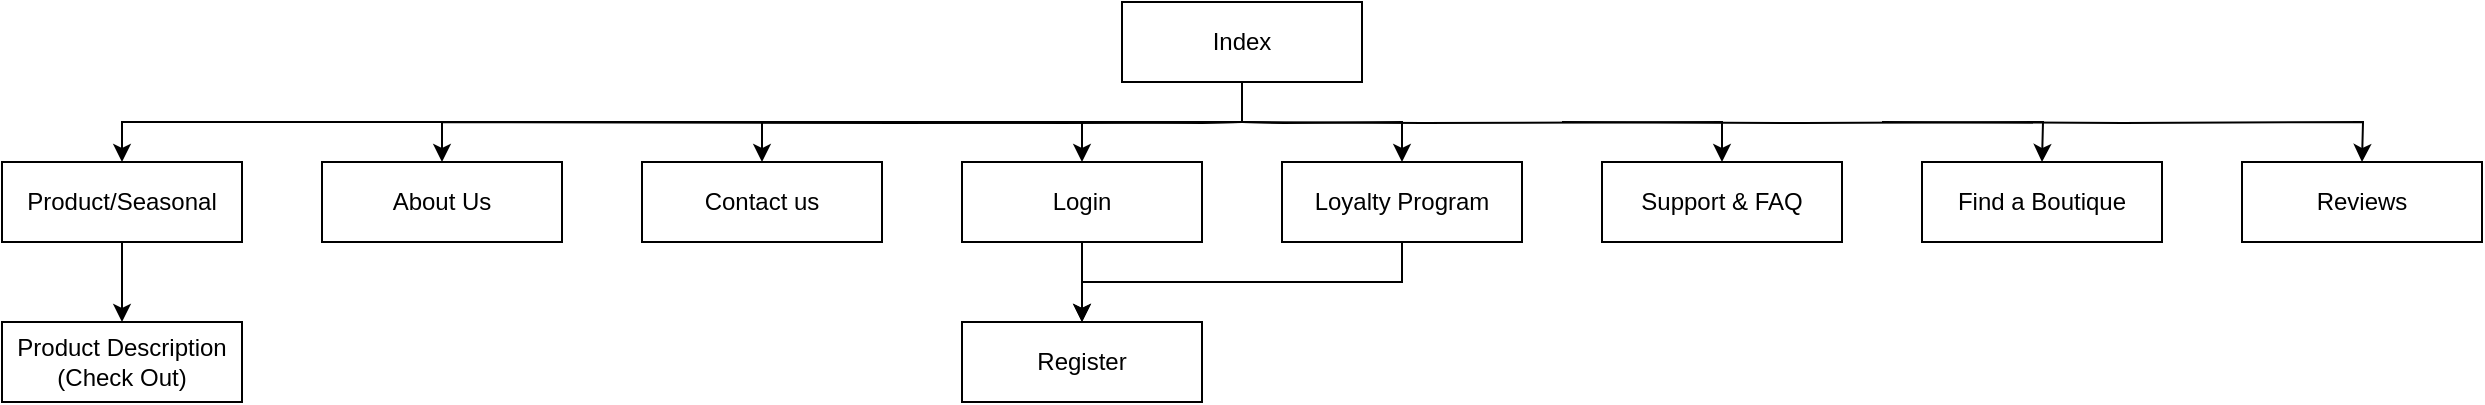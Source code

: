 <mxfile version="22.0.6" type="google">
  <diagram name="Page-1" id="pLtwLRYrvFPjzvpfTT_m">
    <mxGraphModel dx="1475" dy="801" grid="1" gridSize="10" guides="1" tooltips="1" connect="1" arrows="1" fold="1" page="1" pageScale="1" pageWidth="850" pageHeight="1100" math="0" shadow="0">
      <root>
        <mxCell id="0" />
        <mxCell id="1" parent="0" />
        <mxCell id="R9V7rgWe-Rdxag5rvE1M-1" value="Index" style="rounded=0;whiteSpace=wrap;html=1;" vertex="1" parent="1">
          <mxGeometry x="600" y="280" width="120" height="40" as="geometry" />
        </mxCell>
        <mxCell id="R9V7rgWe-Rdxag5rvE1M-4" value="About Us" style="rounded=0;whiteSpace=wrap;html=1;" vertex="1" parent="1">
          <mxGeometry x="200" y="360" width="120" height="40" as="geometry" />
        </mxCell>
        <mxCell id="R9V7rgWe-Rdxag5rvE1M-5" value="Contact us" style="rounded=0;whiteSpace=wrap;html=1;" vertex="1" parent="1">
          <mxGeometry x="360" y="360" width="120" height="40" as="geometry" />
        </mxCell>
        <mxCell id="R9V7rgWe-Rdxag5rvE1M-6" value="Login" style="rounded=0;whiteSpace=wrap;html=1;" vertex="1" parent="1">
          <mxGeometry x="520" y="360" width="120" height="40" as="geometry" />
        </mxCell>
        <mxCell id="R9V7rgWe-Rdxag5rvE1M-7" value="Register" style="rounded=0;whiteSpace=wrap;html=1;" vertex="1" parent="1">
          <mxGeometry x="520" y="440" width="120" height="40" as="geometry" />
        </mxCell>
        <mxCell id="R9V7rgWe-Rdxag5rvE1M-27" style="edgeStyle=orthogonalEdgeStyle;rounded=0;orthogonalLoop=1;jettySize=auto;html=1;entryX=0.5;entryY=0;entryDx=0;entryDy=0;" edge="1" parent="1" source="R9V7rgWe-Rdxag5rvE1M-8" target="R9V7rgWe-Rdxag5rvE1M-16">
          <mxGeometry relative="1" as="geometry" />
        </mxCell>
        <mxCell id="R9V7rgWe-Rdxag5rvE1M-8" value="Product/Seasonal" style="rounded=0;whiteSpace=wrap;html=1;" vertex="1" parent="1">
          <mxGeometry x="40" y="360" width="120" height="40" as="geometry" />
        </mxCell>
        <mxCell id="R9V7rgWe-Rdxag5rvE1M-10" value="" style="endArrow=classic;html=1;rounded=0;entryX=0.5;entryY=0;entryDx=0;entryDy=0;exitX=0.5;exitY=1;exitDx=0;exitDy=0;" edge="1" parent="1" source="R9V7rgWe-Rdxag5rvE1M-6" target="R9V7rgWe-Rdxag5rvE1M-7">
          <mxGeometry width="50" height="50" relative="1" as="geometry">
            <mxPoint x="410" y="290" as="sourcePoint" />
            <mxPoint x="460" y="240" as="targetPoint" />
          </mxGeometry>
        </mxCell>
        <mxCell id="R9V7rgWe-Rdxag5rvE1M-13" value="Support &amp;amp; FAQ" style="rounded=0;whiteSpace=wrap;html=1;" vertex="1" parent="1">
          <mxGeometry x="840" y="360" width="120" height="40" as="geometry" />
        </mxCell>
        <mxCell id="R9V7rgWe-Rdxag5rvE1M-14" value="Find a Boutique" style="rounded=0;whiteSpace=wrap;html=1;" vertex="1" parent="1">
          <mxGeometry x="1000" y="360" width="120" height="40" as="geometry" />
        </mxCell>
        <mxCell id="R9V7rgWe-Rdxag5rvE1M-15" value="Reviews" style="rounded=0;whiteSpace=wrap;html=1;" vertex="1" parent="1">
          <mxGeometry x="1160" y="360" width="120" height="40" as="geometry" />
        </mxCell>
        <mxCell id="R9V7rgWe-Rdxag5rvE1M-16" value="Product Description&lt;br&gt;(Check Out)" style="rounded=0;whiteSpace=wrap;html=1;" vertex="1" parent="1">
          <mxGeometry x="40" y="440" width="120" height="40" as="geometry" />
        </mxCell>
        <mxCell id="R9V7rgWe-Rdxag5rvE1M-29" style="edgeStyle=orthogonalEdgeStyle;rounded=0;orthogonalLoop=1;jettySize=auto;html=1;exitX=0.5;exitY=1;exitDx=0;exitDy=0;entryX=0.5;entryY=0;entryDx=0;entryDy=0;" edge="1" parent="1" source="R9V7rgWe-Rdxag5rvE1M-17" target="R9V7rgWe-Rdxag5rvE1M-7">
          <mxGeometry relative="1" as="geometry" />
        </mxCell>
        <mxCell id="R9V7rgWe-Rdxag5rvE1M-17" value="Loyalty Program" style="rounded=0;whiteSpace=wrap;html=1;" vertex="1" parent="1">
          <mxGeometry x="680" y="360" width="120" height="40" as="geometry" />
        </mxCell>
        <mxCell id="R9V7rgWe-Rdxag5rvE1M-19" style="edgeStyle=orthogonalEdgeStyle;rounded=0;orthogonalLoop=1;jettySize=auto;html=1;exitX=0.5;exitY=1;exitDx=0;exitDy=0;entryX=0.5;entryY=0;entryDx=0;entryDy=0;" edge="1" parent="1" source="R9V7rgWe-Rdxag5rvE1M-1" target="R9V7rgWe-Rdxag5rvE1M-8">
          <mxGeometry relative="1" as="geometry" />
        </mxCell>
        <mxCell id="R9V7rgWe-Rdxag5rvE1M-20" style="edgeStyle=orthogonalEdgeStyle;rounded=0;orthogonalLoop=1;jettySize=auto;html=1;exitX=0.5;exitY=1;exitDx=0;exitDy=0;" edge="1" parent="1" target="R9V7rgWe-Rdxag5rvE1M-4">
          <mxGeometry relative="1" as="geometry">
            <mxPoint x="660" y="340" as="sourcePoint" />
            <mxPoint x="100" y="380" as="targetPoint" />
          </mxGeometry>
        </mxCell>
        <mxCell id="R9V7rgWe-Rdxag5rvE1M-21" style="edgeStyle=orthogonalEdgeStyle;rounded=0;orthogonalLoop=1;jettySize=auto;html=1;entryX=0.5;entryY=0;entryDx=0;entryDy=0;" edge="1" parent="1" target="R9V7rgWe-Rdxag5rvE1M-5">
          <mxGeometry relative="1" as="geometry">
            <mxPoint x="660" y="340" as="sourcePoint" />
            <mxPoint x="120" y="380" as="targetPoint" />
          </mxGeometry>
        </mxCell>
        <mxCell id="R9V7rgWe-Rdxag5rvE1M-22" style="edgeStyle=orthogonalEdgeStyle;rounded=0;orthogonalLoop=1;jettySize=auto;html=1;entryX=0.5;entryY=0;entryDx=0;entryDy=0;" edge="1" parent="1" target="R9V7rgWe-Rdxag5rvE1M-6">
          <mxGeometry relative="1" as="geometry">
            <mxPoint x="660" y="340" as="sourcePoint" />
            <mxPoint x="420" y="360" as="targetPoint" />
          </mxGeometry>
        </mxCell>
        <mxCell id="R9V7rgWe-Rdxag5rvE1M-23" style="edgeStyle=orthogonalEdgeStyle;rounded=0;orthogonalLoop=1;jettySize=auto;html=1;entryX=0.5;entryY=0;entryDx=0;entryDy=0;" edge="1" parent="1" target="R9V7rgWe-Rdxag5rvE1M-17">
          <mxGeometry relative="1" as="geometry">
            <mxPoint x="660" y="340" as="sourcePoint" />
            <mxPoint x="420" y="360" as="targetPoint" />
          </mxGeometry>
        </mxCell>
        <mxCell id="R9V7rgWe-Rdxag5rvE1M-24" style="edgeStyle=orthogonalEdgeStyle;rounded=0;orthogonalLoop=1;jettySize=auto;html=1;entryX=0.5;entryY=0;entryDx=0;entryDy=0;" edge="1" parent="1" target="R9V7rgWe-Rdxag5rvE1M-13">
          <mxGeometry relative="1" as="geometry">
            <mxPoint x="660" y="340" as="sourcePoint" />
            <mxPoint x="740" y="360" as="targetPoint" />
          </mxGeometry>
        </mxCell>
        <mxCell id="R9V7rgWe-Rdxag5rvE1M-25" style="edgeStyle=orthogonalEdgeStyle;rounded=0;orthogonalLoop=1;jettySize=auto;html=1;entryX=0.5;entryY=0;entryDx=0;entryDy=0;" edge="1" parent="1">
          <mxGeometry relative="1" as="geometry">
            <mxPoint x="820" y="340" as="sourcePoint" />
            <mxPoint x="1060" y="360" as="targetPoint" />
          </mxGeometry>
        </mxCell>
        <mxCell id="R9V7rgWe-Rdxag5rvE1M-26" style="edgeStyle=orthogonalEdgeStyle;rounded=0;orthogonalLoop=1;jettySize=auto;html=1;entryX=0.5;entryY=0;entryDx=0;entryDy=0;" edge="1" parent="1">
          <mxGeometry relative="1" as="geometry">
            <mxPoint x="980" y="340" as="sourcePoint" />
            <mxPoint x="1220" y="360" as="targetPoint" />
          </mxGeometry>
        </mxCell>
      </root>
    </mxGraphModel>
  </diagram>
</mxfile>
